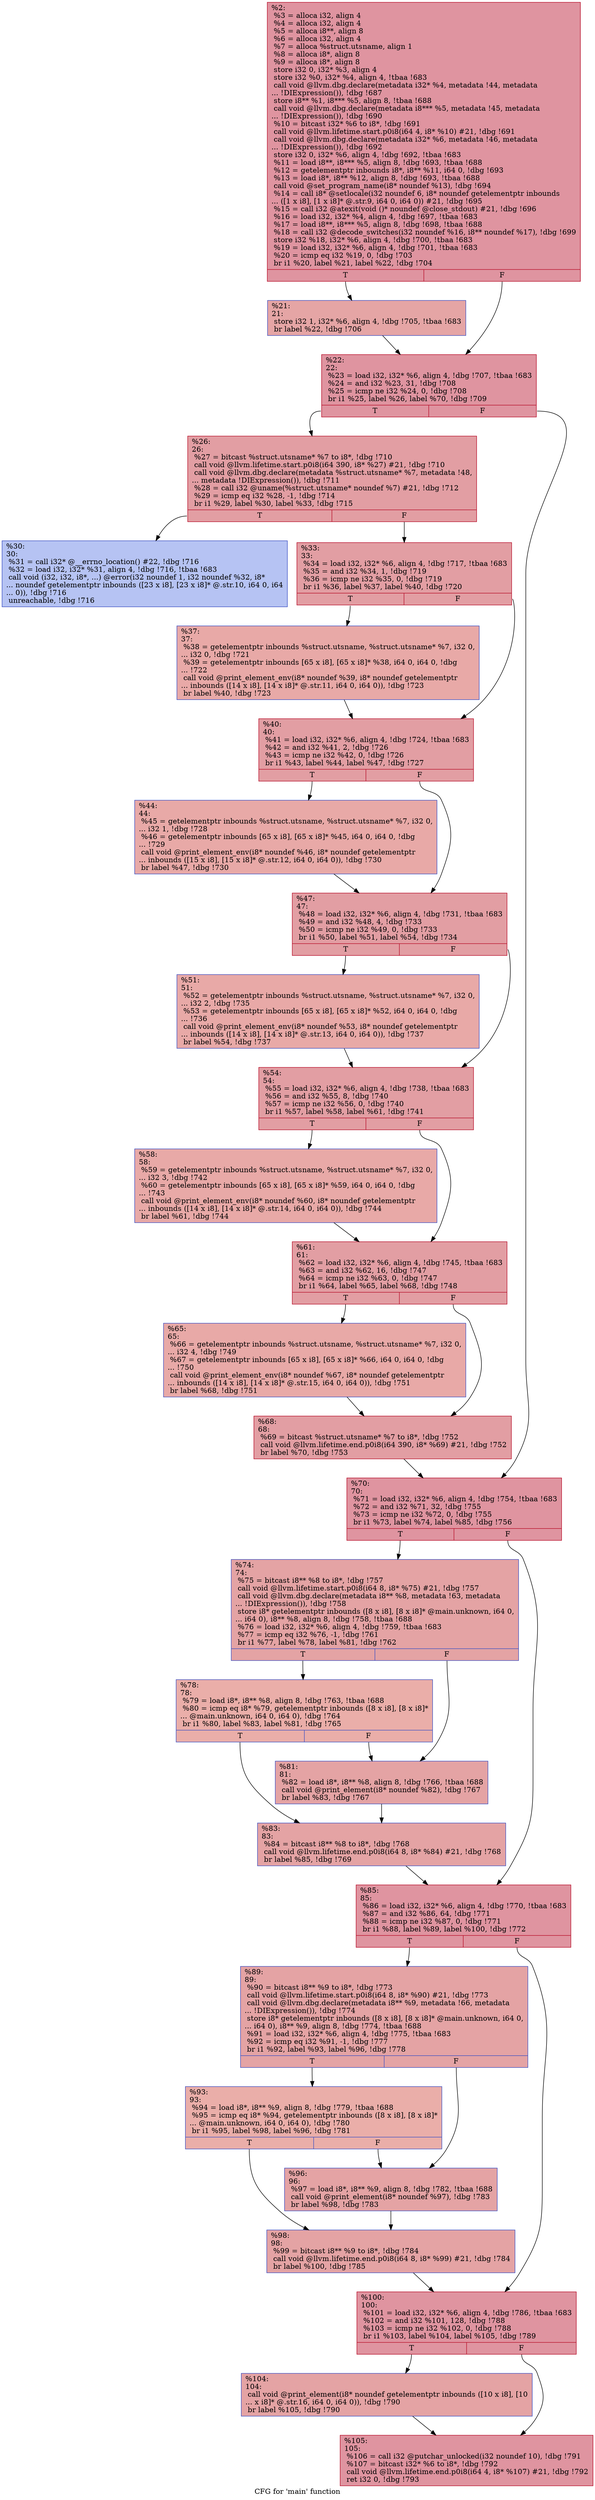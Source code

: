 digraph "CFG for 'main' function" {
	label="CFG for 'main' function";

	Node0x1380250 [shape=record,color="#b70d28ff", style=filled, fillcolor="#b70d2870",label="{%2:\l  %3 = alloca i32, align 4\l  %4 = alloca i32, align 4\l  %5 = alloca i8**, align 8\l  %6 = alloca i32, align 4\l  %7 = alloca %struct.utsname, align 1\l  %8 = alloca i8*, align 8\l  %9 = alloca i8*, align 8\l  store i32 0, i32* %3, align 4\l  store i32 %0, i32* %4, align 4, !tbaa !683\l  call void @llvm.dbg.declare(metadata i32* %4, metadata !44, metadata\l... !DIExpression()), !dbg !687\l  store i8** %1, i8*** %5, align 8, !tbaa !688\l  call void @llvm.dbg.declare(metadata i8*** %5, metadata !45, metadata\l... !DIExpression()), !dbg !690\l  %10 = bitcast i32* %6 to i8*, !dbg !691\l  call void @llvm.lifetime.start.p0i8(i64 4, i8* %10) #21, !dbg !691\l  call void @llvm.dbg.declare(metadata i32* %6, metadata !46, metadata\l... !DIExpression()), !dbg !692\l  store i32 0, i32* %6, align 4, !dbg !692, !tbaa !683\l  %11 = load i8**, i8*** %5, align 8, !dbg !693, !tbaa !688\l  %12 = getelementptr inbounds i8*, i8** %11, i64 0, !dbg !693\l  %13 = load i8*, i8** %12, align 8, !dbg !693, !tbaa !688\l  call void @set_program_name(i8* noundef %13), !dbg !694\l  %14 = call i8* @setlocale(i32 noundef 6, i8* noundef getelementptr inbounds\l... ([1 x i8], [1 x i8]* @.str.9, i64 0, i64 0)) #21, !dbg !695\l  %15 = call i32 @atexit(void ()* noundef @close_stdout) #21, !dbg !696\l  %16 = load i32, i32* %4, align 4, !dbg !697, !tbaa !683\l  %17 = load i8**, i8*** %5, align 8, !dbg !698, !tbaa !688\l  %18 = call i32 @decode_switches(i32 noundef %16, i8** noundef %17), !dbg !699\l  store i32 %18, i32* %6, align 4, !dbg !700, !tbaa !683\l  %19 = load i32, i32* %6, align 4, !dbg !701, !tbaa !683\l  %20 = icmp eq i32 %19, 0, !dbg !703\l  br i1 %20, label %21, label %22, !dbg !704\l|{<s0>T|<s1>F}}"];
	Node0x1380250:s0 -> Node0x13802a0;
	Node0x1380250:s1 -> Node0x13802f0;
	Node0x13802a0 [shape=record,color="#3d50c3ff", style=filled, fillcolor="#c5333470",label="{%21:\l21:                                               \l  store i32 1, i32* %6, align 4, !dbg !705, !tbaa !683\l  br label %22, !dbg !706\l}"];
	Node0x13802a0 -> Node0x13802f0;
	Node0x13802f0 [shape=record,color="#b70d28ff", style=filled, fillcolor="#b70d2870",label="{%22:\l22:                                               \l  %23 = load i32, i32* %6, align 4, !dbg !707, !tbaa !683\l  %24 = and i32 %23, 31, !dbg !708\l  %25 = icmp ne i32 %24, 0, !dbg !708\l  br i1 %25, label %26, label %70, !dbg !709\l|{<s0>T|<s1>F}}"];
	Node0x13802f0:s0 -> Node0x1380340;
	Node0x13802f0:s1 -> Node0x1380750;
	Node0x1380340 [shape=record,color="#b70d28ff", style=filled, fillcolor="#be242e70",label="{%26:\l26:                                               \l  %27 = bitcast %struct.utsname* %7 to i8*, !dbg !710\l  call void @llvm.lifetime.start.p0i8(i64 390, i8* %27) #21, !dbg !710\l  call void @llvm.dbg.declare(metadata %struct.utsname* %7, metadata !48,\l... metadata !DIExpression()), !dbg !711\l  %28 = call i32 @uname(%struct.utsname* noundef %7) #21, !dbg !712\l  %29 = icmp eq i32 %28, -1, !dbg !714\l  br i1 %29, label %30, label %33, !dbg !715\l|{<s0>T|<s1>F}}"];
	Node0x1380340:s0 -> Node0x1380390;
	Node0x1380340:s1 -> Node0x13803e0;
	Node0x1380390 [shape=record,color="#3d50c3ff", style=filled, fillcolor="#5977e370",label="{%30:\l30:                                               \l  %31 = call i32* @__errno_location() #22, !dbg !716\l  %32 = load i32, i32* %31, align 4, !dbg !716, !tbaa !683\l  call void (i32, i32, i8*, ...) @error(i32 noundef 1, i32 noundef %32, i8*\l... noundef getelementptr inbounds ([23 x i8], [23 x i8]* @.str.10, i64 0, i64\l... 0)), !dbg !716\l  unreachable, !dbg !716\l}"];
	Node0x13803e0 [shape=record,color="#b70d28ff", style=filled, fillcolor="#be242e70",label="{%33:\l33:                                               \l  %34 = load i32, i32* %6, align 4, !dbg !717, !tbaa !683\l  %35 = and i32 %34, 1, !dbg !719\l  %36 = icmp ne i32 %35, 0, !dbg !719\l  br i1 %36, label %37, label %40, !dbg !720\l|{<s0>T|<s1>F}}"];
	Node0x13803e0:s0 -> Node0x1380430;
	Node0x13803e0:s1 -> Node0x1380480;
	Node0x1380430 [shape=record,color="#3d50c3ff", style=filled, fillcolor="#ca3b3770",label="{%37:\l37:                                               \l  %38 = getelementptr inbounds %struct.utsname, %struct.utsname* %7, i32 0,\l... i32 0, !dbg !721\l  %39 = getelementptr inbounds [65 x i8], [65 x i8]* %38, i64 0, i64 0, !dbg\l... !722\l  call void @print_element_env(i8* noundef %39, i8* noundef getelementptr\l... inbounds ([14 x i8], [14 x i8]* @.str.11, i64 0, i64 0)), !dbg !723\l  br label %40, !dbg !723\l}"];
	Node0x1380430 -> Node0x1380480;
	Node0x1380480 [shape=record,color="#b70d28ff", style=filled, fillcolor="#be242e70",label="{%40:\l40:                                               \l  %41 = load i32, i32* %6, align 4, !dbg !724, !tbaa !683\l  %42 = and i32 %41, 2, !dbg !726\l  %43 = icmp ne i32 %42, 0, !dbg !726\l  br i1 %43, label %44, label %47, !dbg !727\l|{<s0>T|<s1>F}}"];
	Node0x1380480:s0 -> Node0x13804d0;
	Node0x1380480:s1 -> Node0x1380520;
	Node0x13804d0 [shape=record,color="#3d50c3ff", style=filled, fillcolor="#ca3b3770",label="{%44:\l44:                                               \l  %45 = getelementptr inbounds %struct.utsname, %struct.utsname* %7, i32 0,\l... i32 1, !dbg !728\l  %46 = getelementptr inbounds [65 x i8], [65 x i8]* %45, i64 0, i64 0, !dbg\l... !729\l  call void @print_element_env(i8* noundef %46, i8* noundef getelementptr\l... inbounds ([15 x i8], [15 x i8]* @.str.12, i64 0, i64 0)), !dbg !730\l  br label %47, !dbg !730\l}"];
	Node0x13804d0 -> Node0x1380520;
	Node0x1380520 [shape=record,color="#b70d28ff", style=filled, fillcolor="#be242e70",label="{%47:\l47:                                               \l  %48 = load i32, i32* %6, align 4, !dbg !731, !tbaa !683\l  %49 = and i32 %48, 4, !dbg !733\l  %50 = icmp ne i32 %49, 0, !dbg !733\l  br i1 %50, label %51, label %54, !dbg !734\l|{<s0>T|<s1>F}}"];
	Node0x1380520:s0 -> Node0x1380570;
	Node0x1380520:s1 -> Node0x13805c0;
	Node0x1380570 [shape=record,color="#3d50c3ff", style=filled, fillcolor="#ca3b3770",label="{%51:\l51:                                               \l  %52 = getelementptr inbounds %struct.utsname, %struct.utsname* %7, i32 0,\l... i32 2, !dbg !735\l  %53 = getelementptr inbounds [65 x i8], [65 x i8]* %52, i64 0, i64 0, !dbg\l... !736\l  call void @print_element_env(i8* noundef %53, i8* noundef getelementptr\l... inbounds ([14 x i8], [14 x i8]* @.str.13, i64 0, i64 0)), !dbg !737\l  br label %54, !dbg !737\l}"];
	Node0x1380570 -> Node0x13805c0;
	Node0x13805c0 [shape=record,color="#b70d28ff", style=filled, fillcolor="#be242e70",label="{%54:\l54:                                               \l  %55 = load i32, i32* %6, align 4, !dbg !738, !tbaa !683\l  %56 = and i32 %55, 8, !dbg !740\l  %57 = icmp ne i32 %56, 0, !dbg !740\l  br i1 %57, label %58, label %61, !dbg !741\l|{<s0>T|<s1>F}}"];
	Node0x13805c0:s0 -> Node0x1380610;
	Node0x13805c0:s1 -> Node0x1380660;
	Node0x1380610 [shape=record,color="#3d50c3ff", style=filled, fillcolor="#ca3b3770",label="{%58:\l58:                                               \l  %59 = getelementptr inbounds %struct.utsname, %struct.utsname* %7, i32 0,\l... i32 3, !dbg !742\l  %60 = getelementptr inbounds [65 x i8], [65 x i8]* %59, i64 0, i64 0, !dbg\l... !743\l  call void @print_element_env(i8* noundef %60, i8* noundef getelementptr\l... inbounds ([14 x i8], [14 x i8]* @.str.14, i64 0, i64 0)), !dbg !744\l  br label %61, !dbg !744\l}"];
	Node0x1380610 -> Node0x1380660;
	Node0x1380660 [shape=record,color="#b70d28ff", style=filled, fillcolor="#be242e70",label="{%61:\l61:                                               \l  %62 = load i32, i32* %6, align 4, !dbg !745, !tbaa !683\l  %63 = and i32 %62, 16, !dbg !747\l  %64 = icmp ne i32 %63, 0, !dbg !747\l  br i1 %64, label %65, label %68, !dbg !748\l|{<s0>T|<s1>F}}"];
	Node0x1380660:s0 -> Node0x13806b0;
	Node0x1380660:s1 -> Node0x1380700;
	Node0x13806b0 [shape=record,color="#3d50c3ff", style=filled, fillcolor="#ca3b3770",label="{%65:\l65:                                               \l  %66 = getelementptr inbounds %struct.utsname, %struct.utsname* %7, i32 0,\l... i32 4, !dbg !749\l  %67 = getelementptr inbounds [65 x i8], [65 x i8]* %66, i64 0, i64 0, !dbg\l... !750\l  call void @print_element_env(i8* noundef %67, i8* noundef getelementptr\l... inbounds ([14 x i8], [14 x i8]* @.str.15, i64 0, i64 0)), !dbg !751\l  br label %68, !dbg !751\l}"];
	Node0x13806b0 -> Node0x1380700;
	Node0x1380700 [shape=record,color="#b70d28ff", style=filled, fillcolor="#be242e70",label="{%68:\l68:                                               \l  %69 = bitcast %struct.utsname* %7 to i8*, !dbg !752\l  call void @llvm.lifetime.end.p0i8(i64 390, i8* %69) #21, !dbg !752\l  br label %70, !dbg !753\l}"];
	Node0x1380700 -> Node0x1380750;
	Node0x1380750 [shape=record,color="#b70d28ff", style=filled, fillcolor="#b70d2870",label="{%70:\l70:                                               \l  %71 = load i32, i32* %6, align 4, !dbg !754, !tbaa !683\l  %72 = and i32 %71, 32, !dbg !755\l  %73 = icmp ne i32 %72, 0, !dbg !755\l  br i1 %73, label %74, label %85, !dbg !756\l|{<s0>T|<s1>F}}"];
	Node0x1380750:s0 -> Node0x13807a0;
	Node0x1380750:s1 -> Node0x13808e0;
	Node0x13807a0 [shape=record,color="#3d50c3ff", style=filled, fillcolor="#c32e3170",label="{%74:\l74:                                               \l  %75 = bitcast i8** %8 to i8*, !dbg !757\l  call void @llvm.lifetime.start.p0i8(i64 8, i8* %75) #21, !dbg !757\l  call void @llvm.dbg.declare(metadata i8** %8, metadata !63, metadata\l... !DIExpression()), !dbg !758\l  store i8* getelementptr inbounds ([8 x i8], [8 x i8]* @main.unknown, i64 0,\l... i64 0), i8** %8, align 8, !dbg !758, !tbaa !688\l  %76 = load i32, i32* %6, align 4, !dbg !759, !tbaa !683\l  %77 = icmp eq i32 %76, -1, !dbg !761\l  br i1 %77, label %78, label %81, !dbg !762\l|{<s0>T|<s1>F}}"];
	Node0x13807a0:s0 -> Node0x13807f0;
	Node0x13807a0:s1 -> Node0x1380840;
	Node0x13807f0 [shape=record,color="#3d50c3ff", style=filled, fillcolor="#d0473d70",label="{%78:\l78:                                               \l  %79 = load i8*, i8** %8, align 8, !dbg !763, !tbaa !688\l  %80 = icmp eq i8* %79, getelementptr inbounds ([8 x i8], [8 x i8]*\l... @main.unknown, i64 0, i64 0), !dbg !764\l  br i1 %80, label %83, label %81, !dbg !765\l|{<s0>T|<s1>F}}"];
	Node0x13807f0:s0 -> Node0x1380890;
	Node0x13807f0:s1 -> Node0x1380840;
	Node0x1380840 [shape=record,color="#3d50c3ff", style=filled, fillcolor="#c32e3170",label="{%81:\l81:                                               \l  %82 = load i8*, i8** %8, align 8, !dbg !766, !tbaa !688\l  call void @print_element(i8* noundef %82), !dbg !767\l  br label %83, !dbg !767\l}"];
	Node0x1380840 -> Node0x1380890;
	Node0x1380890 [shape=record,color="#3d50c3ff", style=filled, fillcolor="#c32e3170",label="{%83:\l83:                                               \l  %84 = bitcast i8** %8 to i8*, !dbg !768\l  call void @llvm.lifetime.end.p0i8(i64 8, i8* %84) #21, !dbg !768\l  br label %85, !dbg !769\l}"];
	Node0x1380890 -> Node0x13808e0;
	Node0x13808e0 [shape=record,color="#b70d28ff", style=filled, fillcolor="#b70d2870",label="{%85:\l85:                                               \l  %86 = load i32, i32* %6, align 4, !dbg !770, !tbaa !683\l  %87 = and i32 %86, 64, !dbg !771\l  %88 = icmp ne i32 %87, 0, !dbg !771\l  br i1 %88, label %89, label %100, !dbg !772\l|{<s0>T|<s1>F}}"];
	Node0x13808e0:s0 -> Node0x1380930;
	Node0x13808e0:s1 -> Node0x1380a70;
	Node0x1380930 [shape=record,color="#3d50c3ff", style=filled, fillcolor="#c32e3170",label="{%89:\l89:                                               \l  %90 = bitcast i8** %9 to i8*, !dbg !773\l  call void @llvm.lifetime.start.p0i8(i64 8, i8* %90) #21, !dbg !773\l  call void @llvm.dbg.declare(metadata i8** %9, metadata !66, metadata\l... !DIExpression()), !dbg !774\l  store i8* getelementptr inbounds ([8 x i8], [8 x i8]* @main.unknown, i64 0,\l... i64 0), i8** %9, align 8, !dbg !774, !tbaa !688\l  %91 = load i32, i32* %6, align 4, !dbg !775, !tbaa !683\l  %92 = icmp eq i32 %91, -1, !dbg !777\l  br i1 %92, label %93, label %96, !dbg !778\l|{<s0>T|<s1>F}}"];
	Node0x1380930:s0 -> Node0x1380980;
	Node0x1380930:s1 -> Node0x13809d0;
	Node0x1380980 [shape=record,color="#3d50c3ff", style=filled, fillcolor="#d0473d70",label="{%93:\l93:                                               \l  %94 = load i8*, i8** %9, align 8, !dbg !779, !tbaa !688\l  %95 = icmp eq i8* %94, getelementptr inbounds ([8 x i8], [8 x i8]*\l... @main.unknown, i64 0, i64 0), !dbg !780\l  br i1 %95, label %98, label %96, !dbg !781\l|{<s0>T|<s1>F}}"];
	Node0x1380980:s0 -> Node0x1380a20;
	Node0x1380980:s1 -> Node0x13809d0;
	Node0x13809d0 [shape=record,color="#3d50c3ff", style=filled, fillcolor="#c32e3170",label="{%96:\l96:                                               \l  %97 = load i8*, i8** %9, align 8, !dbg !782, !tbaa !688\l  call void @print_element(i8* noundef %97), !dbg !783\l  br label %98, !dbg !783\l}"];
	Node0x13809d0 -> Node0x1380a20;
	Node0x1380a20 [shape=record,color="#3d50c3ff", style=filled, fillcolor="#c32e3170",label="{%98:\l98:                                               \l  %99 = bitcast i8** %9 to i8*, !dbg !784\l  call void @llvm.lifetime.end.p0i8(i64 8, i8* %99) #21, !dbg !784\l  br label %100, !dbg !785\l}"];
	Node0x1380a20 -> Node0x1380a70;
	Node0x1380a70 [shape=record,color="#b70d28ff", style=filled, fillcolor="#b70d2870",label="{%100:\l100:                                              \l  %101 = load i32, i32* %6, align 4, !dbg !786, !tbaa !683\l  %102 = and i32 %101, 128, !dbg !788\l  %103 = icmp ne i32 %102, 0, !dbg !788\l  br i1 %103, label %104, label %105, !dbg !789\l|{<s0>T|<s1>F}}"];
	Node0x1380a70:s0 -> Node0x1380ac0;
	Node0x1380a70:s1 -> Node0x1380b10;
	Node0x1380ac0 [shape=record,color="#3d50c3ff", style=filled, fillcolor="#c32e3170",label="{%104:\l104:                                              \l  call void @print_element(i8* noundef getelementptr inbounds ([10 x i8], [10\l... x i8]* @.str.16, i64 0, i64 0)), !dbg !790\l  br label %105, !dbg !790\l}"];
	Node0x1380ac0 -> Node0x1380b10;
	Node0x1380b10 [shape=record,color="#b70d28ff", style=filled, fillcolor="#b70d2870",label="{%105:\l105:                                              \l  %106 = call i32 @putchar_unlocked(i32 noundef 10), !dbg !791\l  %107 = bitcast i32* %6 to i8*, !dbg !792\l  call void @llvm.lifetime.end.p0i8(i64 4, i8* %107) #21, !dbg !792\l  ret i32 0, !dbg !793\l}"];
}
